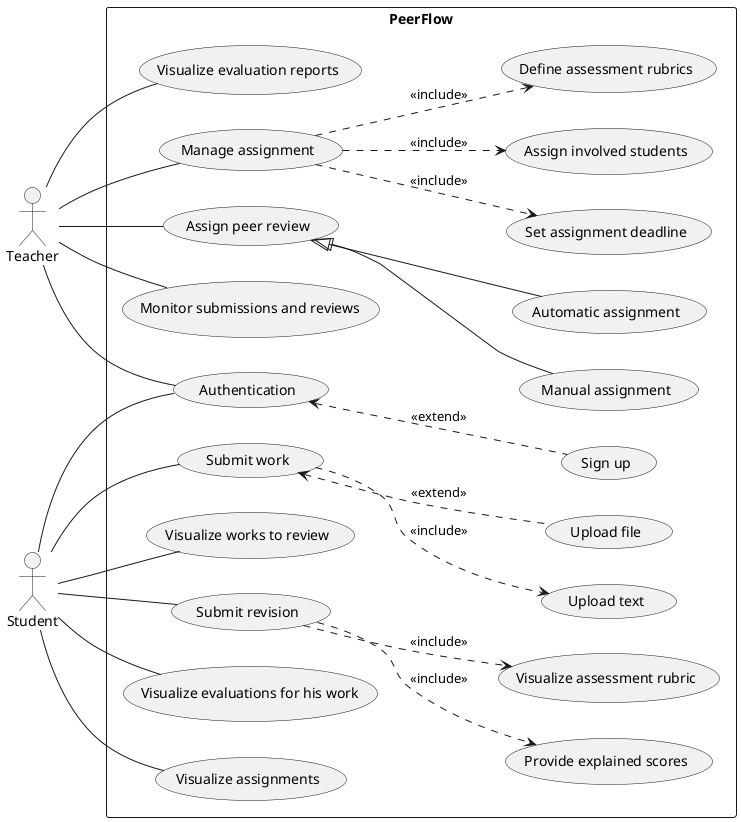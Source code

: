 @startuml
left to right direction

actor Teacher as teacher
actor Student as student

rectangle "PeerFlow" {
  usecase "Authentication" as UC1
  usecase "Sign up" as UC1_1

  usecase "Manage assignment" as UC3
  usecase "Define assessment rubrics" as UC3_1
  usecase "Set assignment deadline" as UC3_2
  usecase "Assign involved students" as UC3_3

  usecase "Assign peer review" as UC4
  usecase "Automatic assignment" as UC4_1
  usecase "Manual assignment" as UC4_2

  usecase "Monitor submissions and reviews" as UC5
  usecase "Visualize evaluation reports" as UC6

  usecase "Visualize assignments" as UC8
  usecase "Submit work" as UC9
  usecase "Upload text" as UC9_1
  usecase "Upload file" as UC9_2

  usecase "Visualize works to review" as UC10
  usecase "Submit revision" as UC11
  usecase "Provide explained scores" as UC11_1
  usecase "Visualize assessment rubric" as UC11_2

  usecase "Visualize evaluations for his work" as UC12
}

' --- Both Relationships ---
teacher -- UC1
student -- UC1
UC1 <.. UC1_1 : <<extend>>

' --- Teacher Relationships ---
UC4 <|-- UC4_1
UC4 <|-- UC4_2

teacher -- UC3
UC3 ..> UC3_1 : <<include>>
UC3 ..> UC3_2 : <<include>>
UC3 ..> UC3_3 : <<include>>

teacher -- UC4

teacher -- UC5
teacher -- UC6


' --- Student Relationships ---
student -- UC8

student -- UC9
UC9 ..> UC9_1 : <<include>>
UC9 <.. UC9_2 : <<extend>>

student -- UC10
student -- UC11
UC11 ..> UC11_1 : <<include>>
UC11 ..> UC11_2 : <<include>>

student -- UC12

@enduml